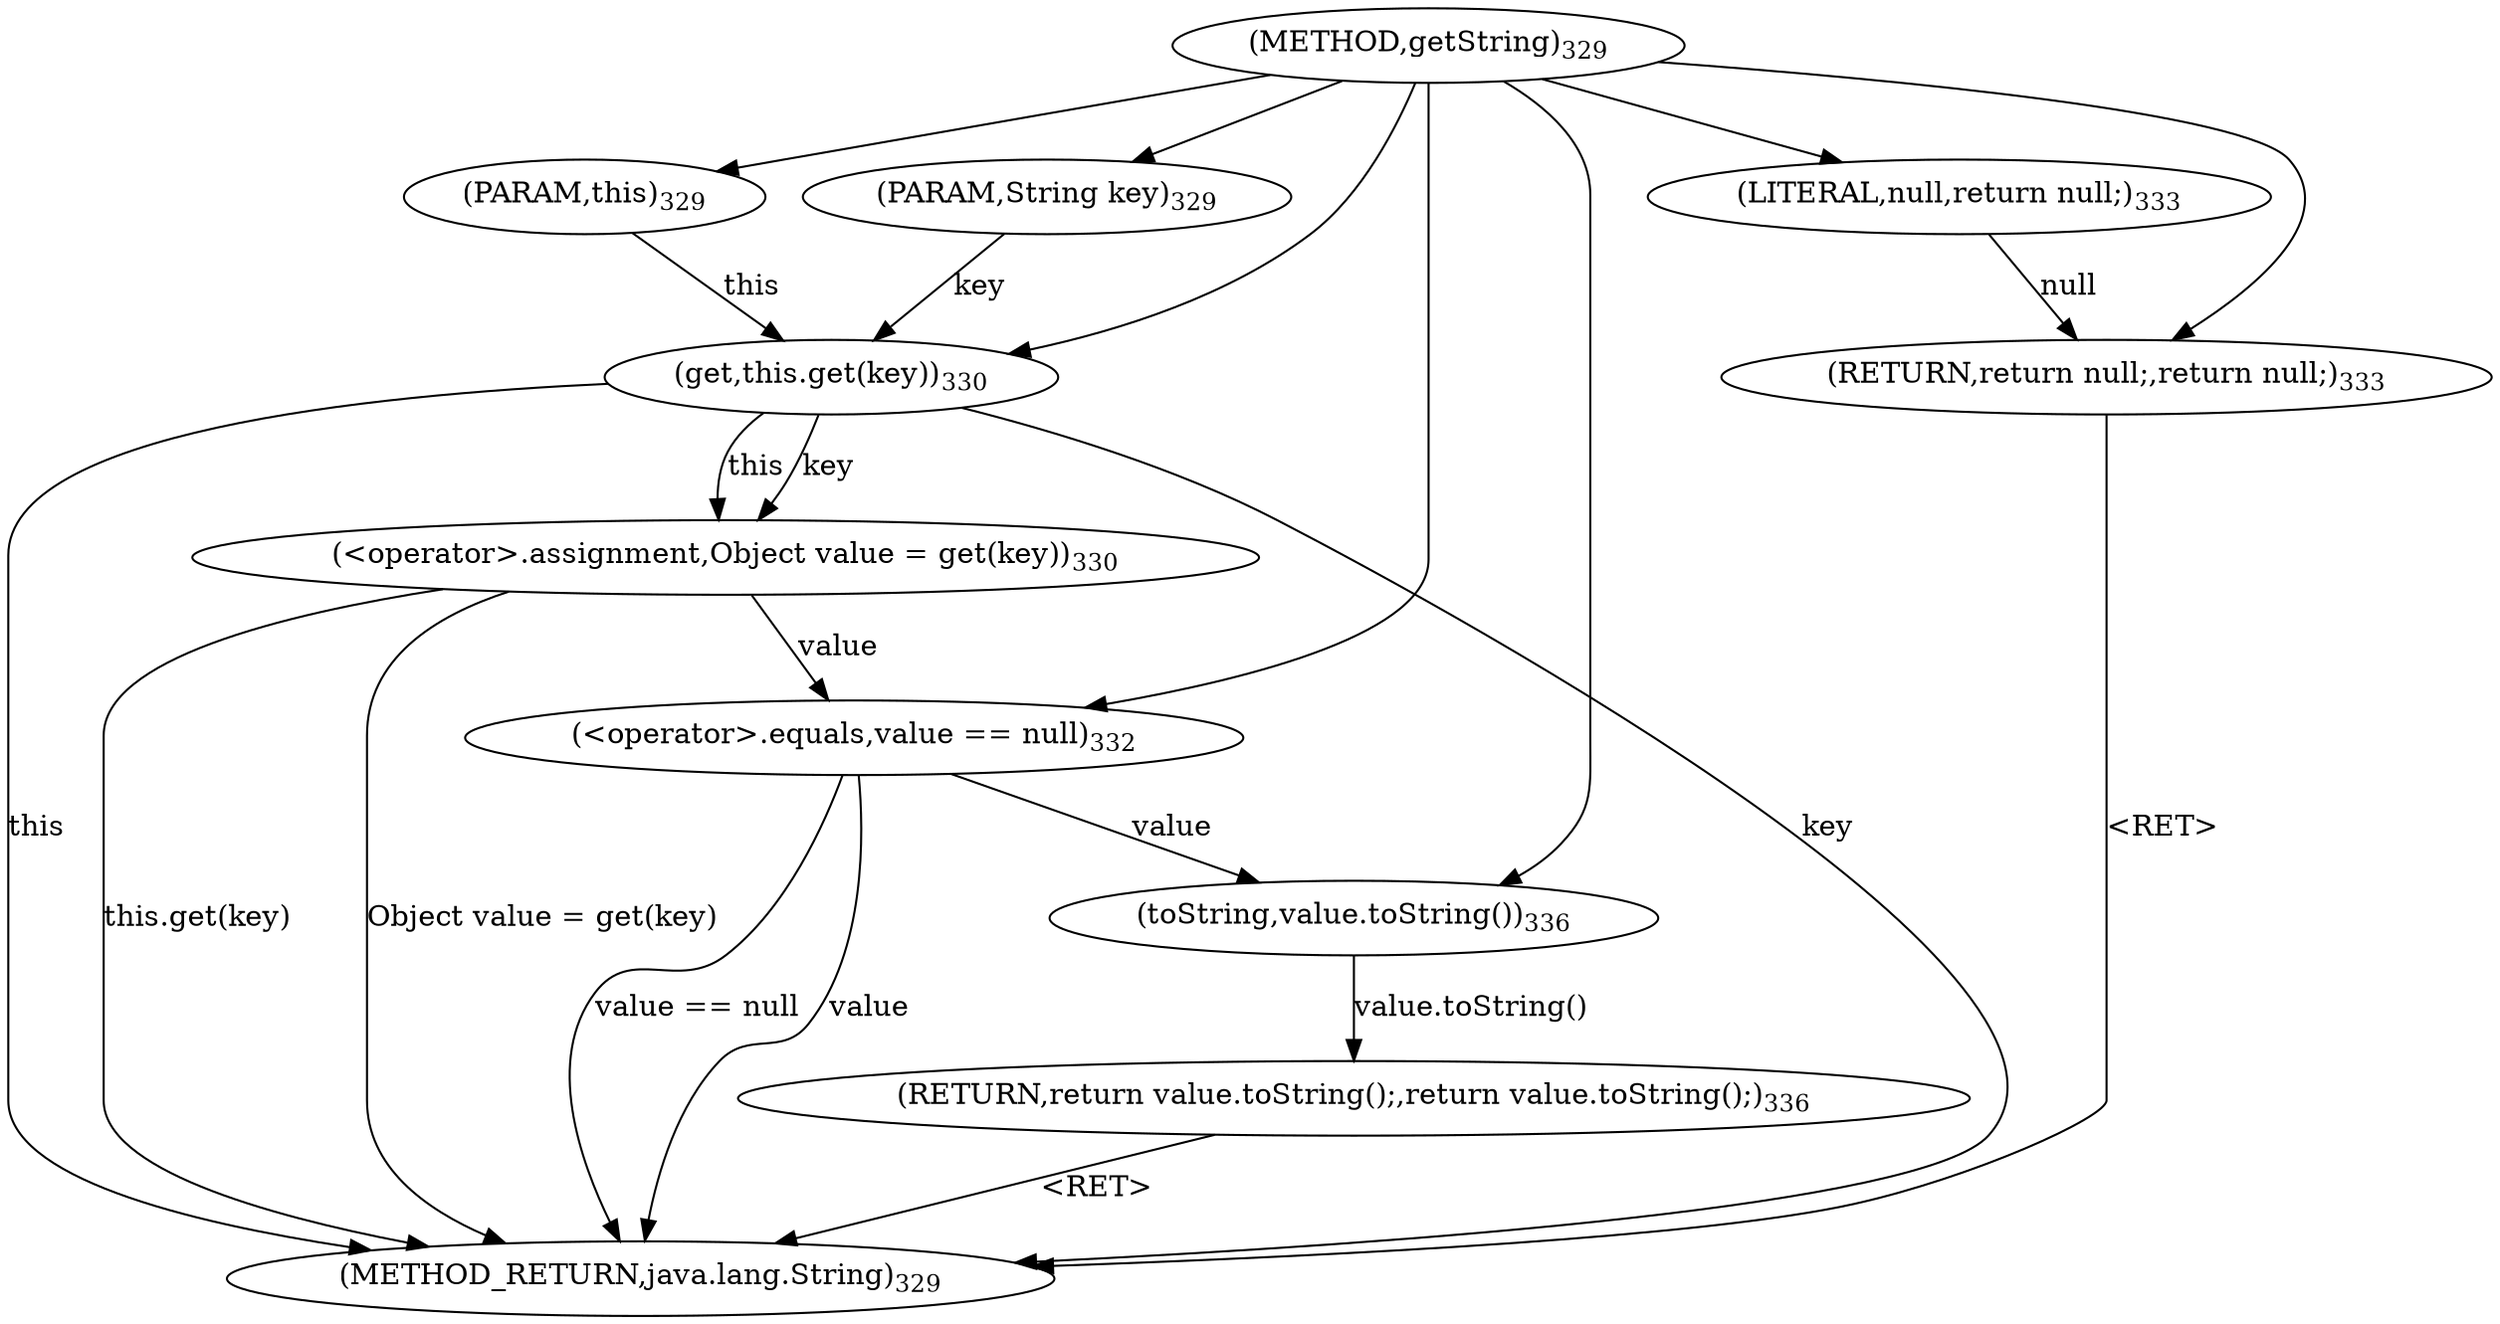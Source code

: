 digraph "getString" {  
"955" [label = <(METHOD,getString)<SUB>329</SUB>> ]
"975" [label = <(METHOD_RETURN,java.lang.String)<SUB>329</SUB>> ]
"61" [label = <(PARAM,this)<SUB>329</SUB>> ]
"956" [label = <(PARAM,String key)<SUB>329</SUB>> ]
"959" [label = <(&lt;operator&gt;.assignment,Object value = get(key))<SUB>330</SUB>> ]
"970" [label = <(RETURN,return value.toString();,return value.toString();)<SUB>336</SUB>> ]
"959" [label = <(&lt;operator&gt;.assignment,Object value = get(key))<SUB>330</SUB>> ]
"959" [label = <(&lt;operator&gt;.assignment,Object value = get(key))<SUB>330</SUB>> ]
"964" [label = <(&lt;operator&gt;.equals,value == null)<SUB>332</SUB>> ]
"971" [label = <(toString,value.toString())<SUB>336</SUB>> ]
"961" [label = <(get,this.get(key))<SUB>330</SUB>> ]
"961" [label = <(get,this.get(key))<SUB>330</SUB>> ]
"964" [label = <(&lt;operator&gt;.equals,value == null)<SUB>332</SUB>> ]
"964" [label = <(&lt;operator&gt;.equals,value == null)<SUB>332</SUB>> ]
"968" [label = <(RETURN,return null;,return null;)<SUB>333</SUB>> ]
"971" [label = <(toString,value.toString())<SUB>336</SUB>> ]
"969" [label = <(LITERAL,null,return null;)<SUB>333</SUB>> ]
  "968" -> "975"  [ label = "&lt;RET&gt;"] 
  "970" -> "975"  [ label = "&lt;RET&gt;"] 
  "961" -> "975"  [ label = "this"] 
  "961" -> "975"  [ label = "key"] 
  "959" -> "975"  [ label = "this.get(key)"] 
  "959" -> "975"  [ label = "Object value = get(key)"] 
  "964" -> "975"  [ label = "value"] 
  "964" -> "975"  [ label = "value == null"] 
  "955" -> "61" 
  "955" -> "956" 
  "961" -> "959"  [ label = "this"] 
  "961" -> "959"  [ label = "key"] 
  "971" -> "970"  [ label = "value.toString()"] 
  "61" -> "961"  [ label = "this"] 
  "955" -> "961" 
  "956" -> "961"  [ label = "key"] 
  "959" -> "964"  [ label = "value"] 
  "955" -> "964" 
  "969" -> "968"  [ label = "null"] 
  "955" -> "968" 
  "964" -> "971"  [ label = "value"] 
  "955" -> "971" 
  "955" -> "969" 
}
